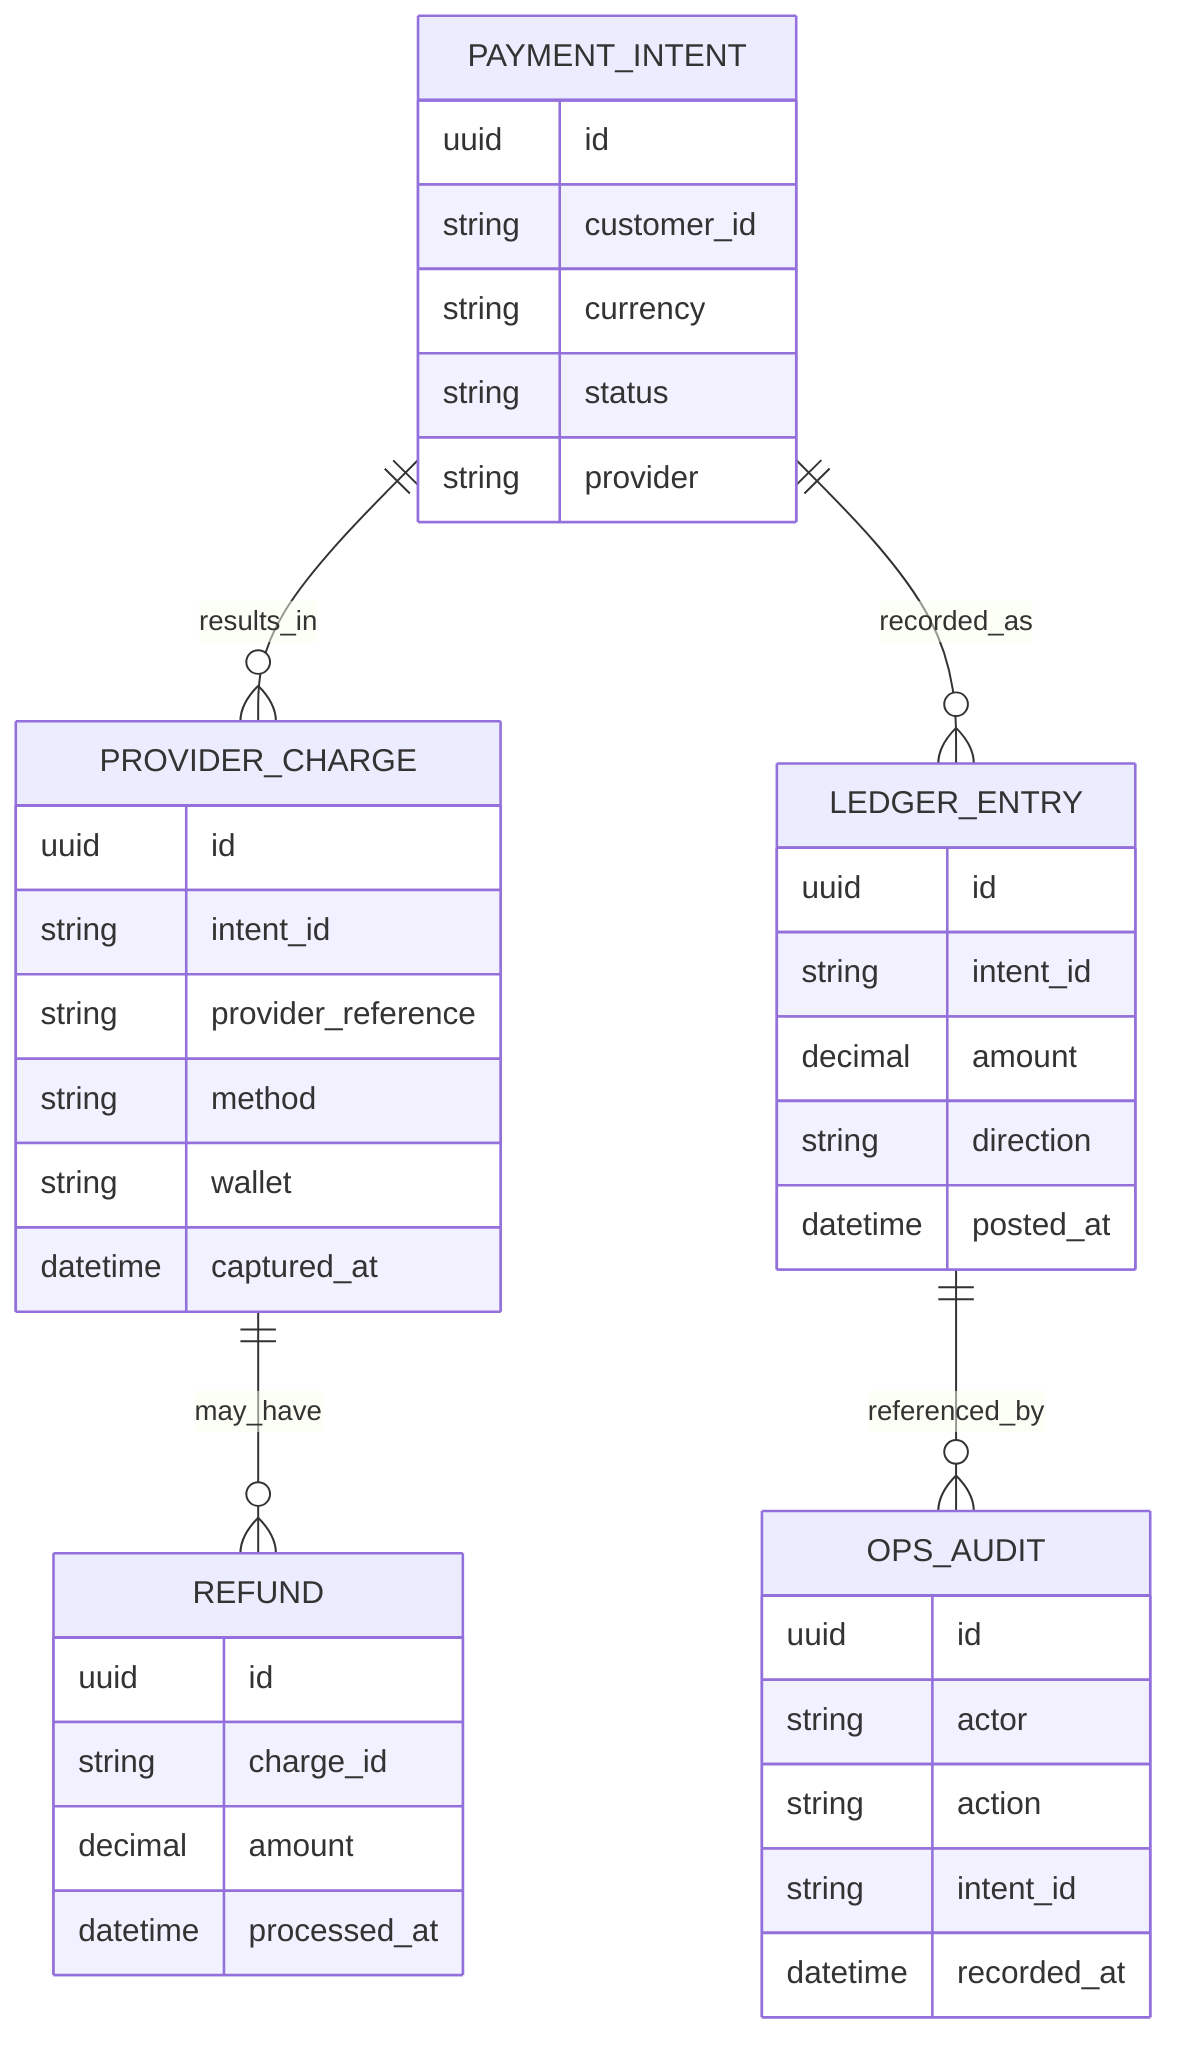 erDiagram
    PAYMENT_INTENT {
        uuid id
        string customer_id
        string currency
        string status
        string provider
    }
    PROVIDER_CHARGE {
        uuid id
        string intent_id
        string provider_reference
        string method
        string wallet
        datetime captured_at
    }
    REFUND {
        uuid id
        string charge_id
        decimal amount
        datetime processed_at
    }
    LEDGER_ENTRY {
        uuid id
        string intent_id
        decimal amount
        string direction
        datetime posted_at
    }
    OPS_AUDIT {
        uuid id
        string actor
        string action
        string intent_id
        datetime recorded_at
    }
    PAYMENT_INTENT ||--o{ PROVIDER_CHARGE : results_in
    PROVIDER_CHARGE ||--o{ REFUND : may_have
    PAYMENT_INTENT ||--o{ LEDGER_ENTRY : recorded_as
    LEDGER_ENTRY ||--o{ OPS_AUDIT : referenced_by